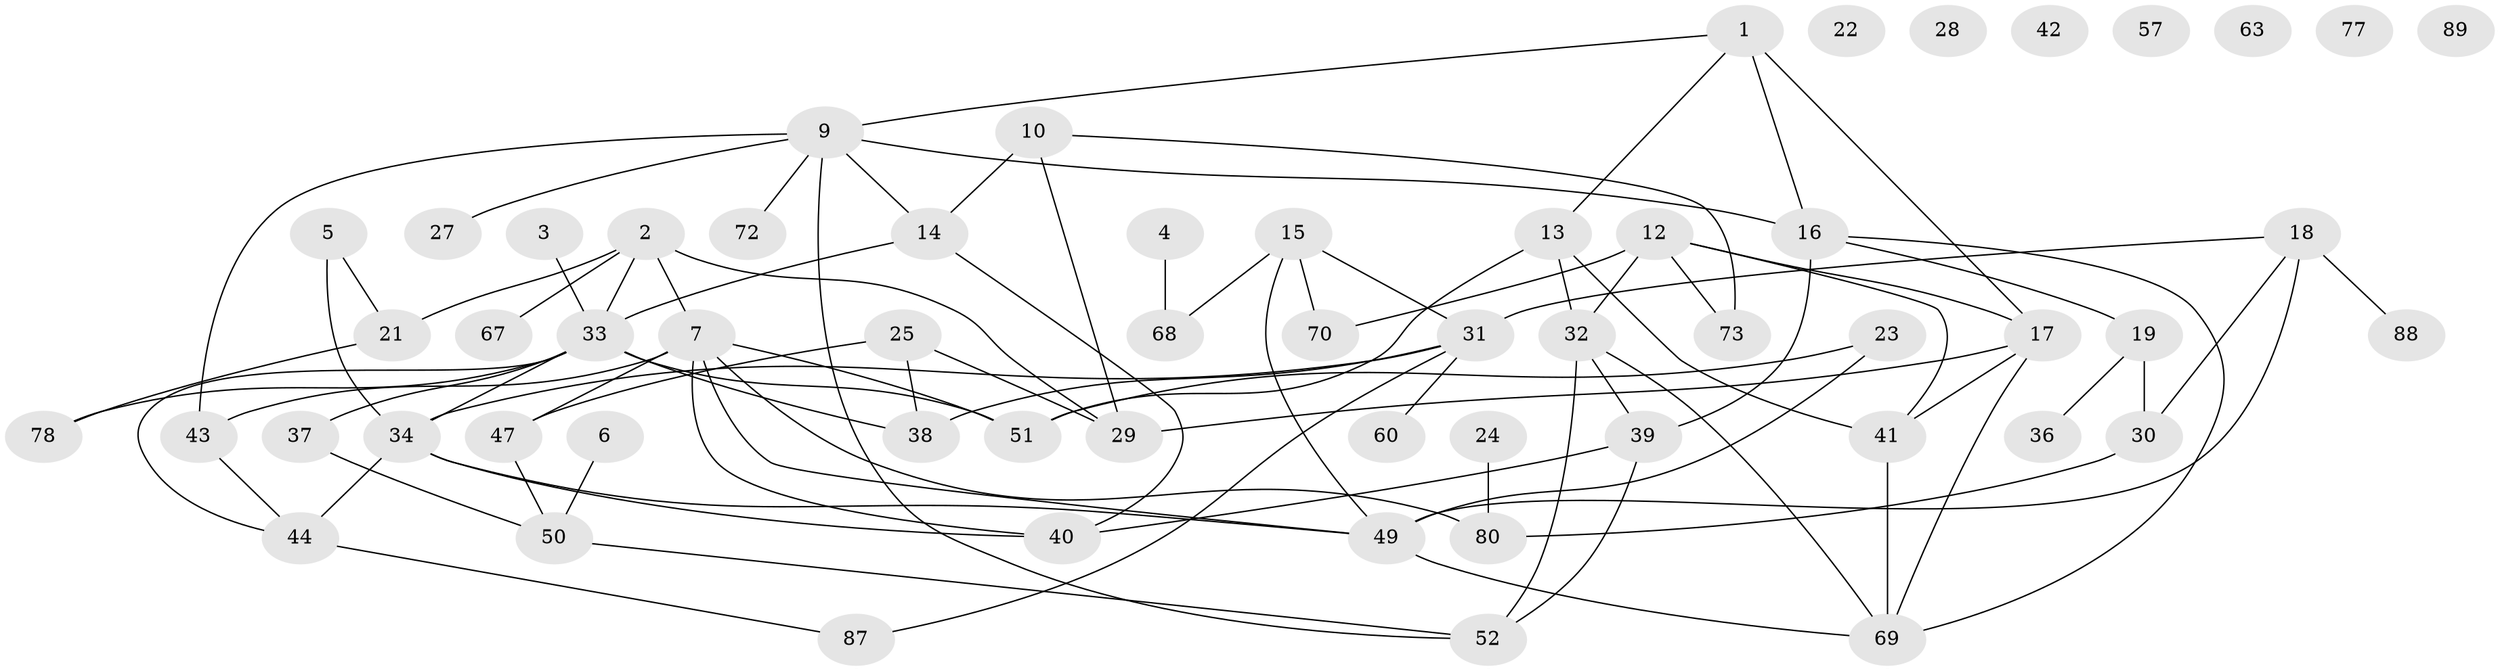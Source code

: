 // original degree distribution, {5: 0.07865168539325842, 1: 0.15730337078651685, 2: 0.24719101123595505, 8: 0.011235955056179775, 4: 0.1797752808988764, 3: 0.2247191011235955, 0: 0.07865168539325842, 7: 0.011235955056179775, 6: 0.011235955056179775}
// Generated by graph-tools (version 1.1) at 2025/41/03/06/25 10:41:19]
// undirected, 59 vertices, 88 edges
graph export_dot {
graph [start="1"]
  node [color=gray90,style=filled];
  1 [super="+26"];
  2 [super="+62"];
  3 [super="+76"];
  4 [super="+48"];
  5 [super="+11"];
  6;
  7 [super="+8"];
  9 [super="+61"];
  10 [super="+65"];
  12 [super="+66"];
  13 [super="+20"];
  14 [super="+81"];
  15 [super="+55"];
  16;
  17 [super="+79"];
  18 [super="+46"];
  19 [super="+86"];
  21;
  22;
  23;
  24;
  25 [super="+82"];
  27;
  28;
  29;
  30;
  31 [super="+59"];
  32;
  33 [super="+53"];
  34 [super="+35"];
  36 [super="+58"];
  37;
  38;
  39 [super="+83"];
  40 [super="+54"];
  41 [super="+45"];
  42;
  43 [super="+74"];
  44 [super="+56"];
  47;
  49 [super="+71"];
  50 [super="+75"];
  51;
  52 [super="+64"];
  57;
  60;
  63;
  67;
  68;
  69 [super="+85"];
  70;
  72;
  73 [super="+84"];
  77;
  78;
  80;
  87;
  88;
  89;
  1 -- 9;
  1 -- 16;
  1 -- 17;
  1 -- 13;
  2 -- 7;
  2 -- 21;
  2 -- 67;
  2 -- 29;
  2 -- 33;
  3 -- 33;
  4 -- 68;
  5 -- 21;
  5 -- 34;
  6 -- 50;
  7 -- 40;
  7 -- 47;
  7 -- 51;
  7 -- 80;
  7 -- 49;
  7 -- 43;
  9 -- 52;
  9 -- 16;
  9 -- 72;
  9 -- 27;
  9 -- 43;
  9 -- 14;
  10 -- 73;
  10 -- 29;
  10 -- 14;
  12 -- 70 [weight=2];
  12 -- 32;
  12 -- 41;
  12 -- 17;
  12 -- 73;
  13 -- 32;
  13 -- 51;
  13 -- 41;
  14 -- 40;
  14 -- 33;
  15 -- 49;
  15 -- 68;
  15 -- 31;
  15 -- 70;
  16 -- 19;
  16 -- 69;
  16 -- 39;
  17 -- 69;
  17 -- 29;
  17 -- 41;
  18 -- 30;
  18 -- 31;
  18 -- 88;
  18 -- 49;
  19 -- 30;
  19 -- 36;
  21 -- 78;
  23 -- 49;
  23 -- 51;
  24 -- 80;
  25 -- 29;
  25 -- 38;
  25 -- 47;
  30 -- 80;
  31 -- 34;
  31 -- 38;
  31 -- 60;
  31 -- 87;
  32 -- 39;
  32 -- 52;
  32 -- 69;
  33 -- 51;
  33 -- 37;
  33 -- 38;
  33 -- 44;
  33 -- 78;
  33 -- 34;
  34 -- 40;
  34 -- 44;
  34 -- 49;
  37 -- 50;
  39 -- 52;
  39 -- 40;
  41 -- 69;
  43 -- 44;
  44 -- 87;
  47 -- 50;
  49 -- 69;
  50 -- 52;
}
